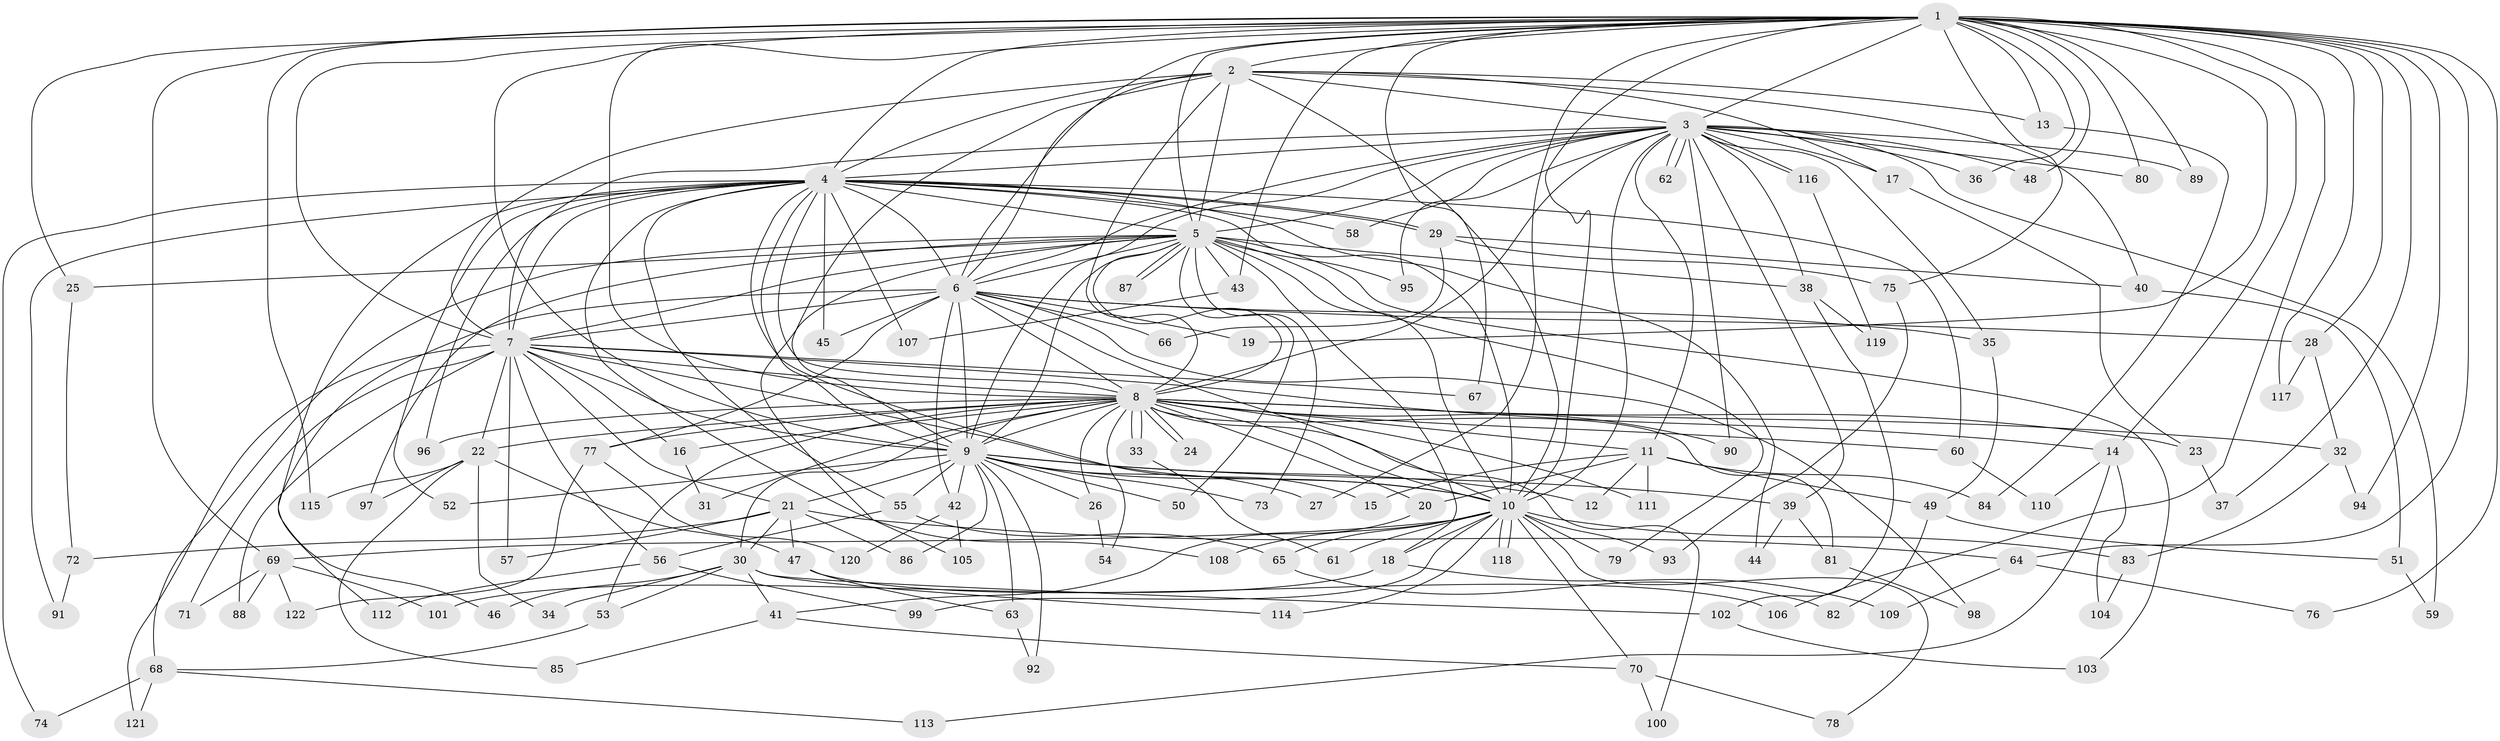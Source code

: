 // Generated by graph-tools (version 1.1) at 2025/10/02/27/25 16:10:56]
// undirected, 122 vertices, 269 edges
graph export_dot {
graph [start="1"]
  node [color=gray90,style=filled];
  1;
  2;
  3;
  4;
  5;
  6;
  7;
  8;
  9;
  10;
  11;
  12;
  13;
  14;
  15;
  16;
  17;
  18;
  19;
  20;
  21;
  22;
  23;
  24;
  25;
  26;
  27;
  28;
  29;
  30;
  31;
  32;
  33;
  34;
  35;
  36;
  37;
  38;
  39;
  40;
  41;
  42;
  43;
  44;
  45;
  46;
  47;
  48;
  49;
  50;
  51;
  52;
  53;
  54;
  55;
  56;
  57;
  58;
  59;
  60;
  61;
  62;
  63;
  64;
  65;
  66;
  67;
  68;
  69;
  70;
  71;
  72;
  73;
  74;
  75;
  76;
  77;
  78;
  79;
  80;
  81;
  82;
  83;
  84;
  85;
  86;
  87;
  88;
  89;
  90;
  91;
  92;
  93;
  94;
  95;
  96;
  97;
  98;
  99;
  100;
  101;
  102;
  103;
  104;
  105;
  106;
  107;
  108;
  109;
  110;
  111;
  112;
  113;
  114;
  115;
  116;
  117;
  118;
  119;
  120;
  121;
  122;
  1 -- 2;
  1 -- 3;
  1 -- 4;
  1 -- 5;
  1 -- 6;
  1 -- 7;
  1 -- 8;
  1 -- 9;
  1 -- 10;
  1 -- 13;
  1 -- 14;
  1 -- 19;
  1 -- 25;
  1 -- 27;
  1 -- 28;
  1 -- 36;
  1 -- 37;
  1 -- 43;
  1 -- 48;
  1 -- 64;
  1 -- 67;
  1 -- 69;
  1 -- 75;
  1 -- 76;
  1 -- 80;
  1 -- 89;
  1 -- 94;
  1 -- 106;
  1 -- 115;
  1 -- 117;
  2 -- 3;
  2 -- 4;
  2 -- 5;
  2 -- 6;
  2 -- 7;
  2 -- 8;
  2 -- 9;
  2 -- 10;
  2 -- 13;
  2 -- 17;
  2 -- 40;
  3 -- 4;
  3 -- 5;
  3 -- 6;
  3 -- 7;
  3 -- 8;
  3 -- 9;
  3 -- 10;
  3 -- 11;
  3 -- 17;
  3 -- 35;
  3 -- 36;
  3 -- 38;
  3 -- 39;
  3 -- 48;
  3 -- 58;
  3 -- 59;
  3 -- 62;
  3 -- 62;
  3 -- 80;
  3 -- 89;
  3 -- 90;
  3 -- 95;
  3 -- 116;
  3 -- 116;
  4 -- 5;
  4 -- 6;
  4 -- 7;
  4 -- 8;
  4 -- 9;
  4 -- 10;
  4 -- 15;
  4 -- 29;
  4 -- 29;
  4 -- 44;
  4 -- 45;
  4 -- 46;
  4 -- 52;
  4 -- 55;
  4 -- 58;
  4 -- 60;
  4 -- 74;
  4 -- 91;
  4 -- 96;
  4 -- 107;
  4 -- 108;
  5 -- 6;
  5 -- 7;
  5 -- 8;
  5 -- 9;
  5 -- 10;
  5 -- 18;
  5 -- 25;
  5 -- 38;
  5 -- 43;
  5 -- 50;
  5 -- 68;
  5 -- 73;
  5 -- 79;
  5 -- 87;
  5 -- 87;
  5 -- 95;
  5 -- 97;
  5 -- 103;
  5 -- 105;
  6 -- 7;
  6 -- 8;
  6 -- 9;
  6 -- 10;
  6 -- 19;
  6 -- 28;
  6 -- 35;
  6 -- 42;
  6 -- 45;
  6 -- 66;
  6 -- 77;
  6 -- 98;
  6 -- 112;
  7 -- 8;
  7 -- 9;
  7 -- 10;
  7 -- 14;
  7 -- 16;
  7 -- 21;
  7 -- 22;
  7 -- 56;
  7 -- 57;
  7 -- 67;
  7 -- 71;
  7 -- 88;
  7 -- 121;
  8 -- 9;
  8 -- 10;
  8 -- 11;
  8 -- 16;
  8 -- 20;
  8 -- 22;
  8 -- 23;
  8 -- 24;
  8 -- 24;
  8 -- 26;
  8 -- 30;
  8 -- 31;
  8 -- 32;
  8 -- 33;
  8 -- 33;
  8 -- 53;
  8 -- 54;
  8 -- 60;
  8 -- 77;
  8 -- 81;
  8 -- 90;
  8 -- 96;
  8 -- 100;
  8 -- 111;
  9 -- 10;
  9 -- 12;
  9 -- 21;
  9 -- 26;
  9 -- 27;
  9 -- 39;
  9 -- 42;
  9 -- 50;
  9 -- 52;
  9 -- 55;
  9 -- 63;
  9 -- 73;
  9 -- 86;
  9 -- 92;
  10 -- 18;
  10 -- 61;
  10 -- 65;
  10 -- 69;
  10 -- 70;
  10 -- 78;
  10 -- 79;
  10 -- 83;
  10 -- 93;
  10 -- 99;
  10 -- 108;
  10 -- 114;
  10 -- 118;
  10 -- 118;
  11 -- 12;
  11 -- 15;
  11 -- 20;
  11 -- 49;
  11 -- 84;
  11 -- 111;
  13 -- 84;
  14 -- 104;
  14 -- 110;
  14 -- 113;
  16 -- 31;
  17 -- 23;
  18 -- 101;
  18 -- 109;
  20 -- 41;
  21 -- 30;
  21 -- 47;
  21 -- 57;
  21 -- 64;
  21 -- 72;
  21 -- 86;
  22 -- 34;
  22 -- 47;
  22 -- 85;
  22 -- 97;
  22 -- 115;
  23 -- 37;
  25 -- 72;
  26 -- 54;
  28 -- 32;
  28 -- 117;
  29 -- 40;
  29 -- 66;
  29 -- 75;
  30 -- 34;
  30 -- 41;
  30 -- 46;
  30 -- 53;
  30 -- 102;
  30 -- 114;
  32 -- 83;
  32 -- 94;
  33 -- 61;
  35 -- 49;
  38 -- 102;
  38 -- 119;
  39 -- 44;
  39 -- 81;
  40 -- 51;
  41 -- 70;
  41 -- 85;
  42 -- 105;
  42 -- 120;
  43 -- 107;
  47 -- 63;
  47 -- 106;
  49 -- 51;
  49 -- 82;
  51 -- 59;
  53 -- 68;
  55 -- 56;
  55 -- 65;
  56 -- 99;
  56 -- 112;
  60 -- 110;
  63 -- 92;
  64 -- 76;
  64 -- 109;
  65 -- 82;
  68 -- 74;
  68 -- 113;
  68 -- 121;
  69 -- 71;
  69 -- 88;
  69 -- 101;
  69 -- 122;
  70 -- 78;
  70 -- 100;
  72 -- 91;
  75 -- 93;
  77 -- 120;
  77 -- 122;
  81 -- 98;
  83 -- 104;
  102 -- 103;
  116 -- 119;
}
